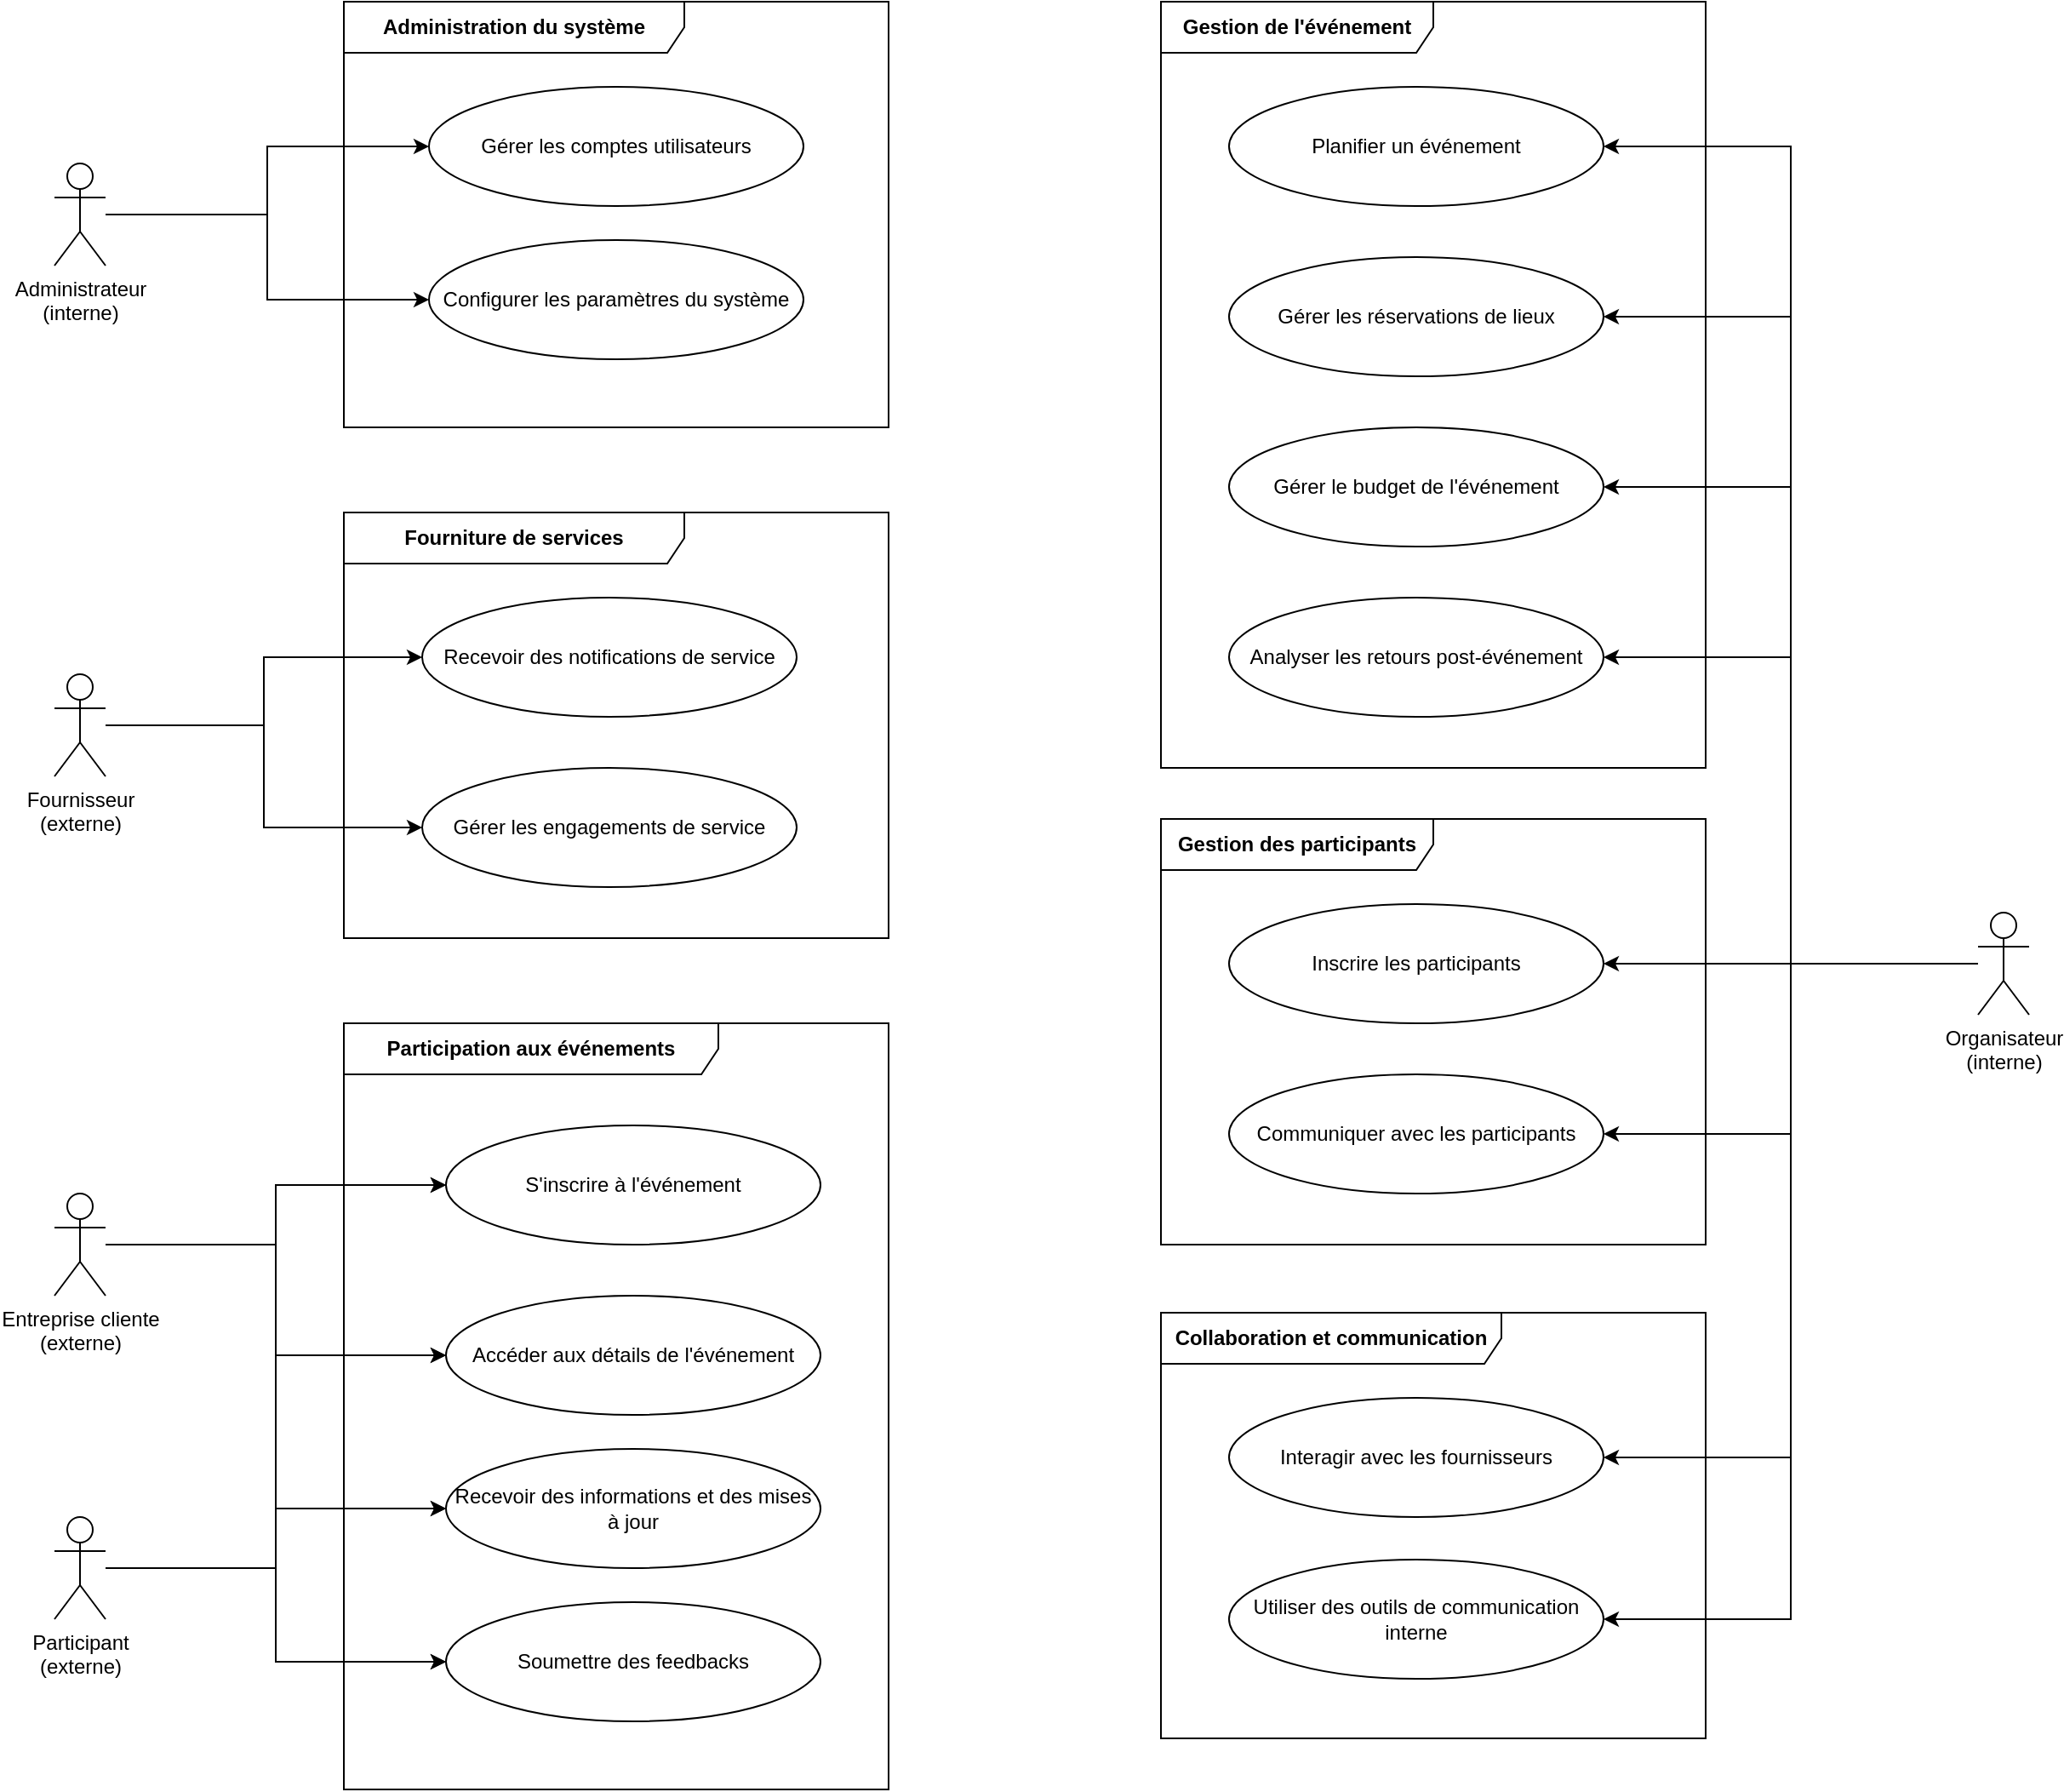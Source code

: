 <mxfile version="24.2.5" type="device">
  <diagram name="Page-1" id="M6lCg9FNZWQKJzQgkxno">
    <mxGraphModel dx="1306" dy="2003" grid="1" gridSize="10" guides="1" tooltips="1" connect="1" arrows="1" fold="1" page="1" pageScale="1" pageWidth="827" pageHeight="1169" math="0" shadow="0">
      <root>
        <mxCell id="0" />
        <mxCell id="1" parent="0" />
        <mxCell id="I3yNbvI_W-anKSS0VZ_J-39" style="edgeStyle=orthogonalEdgeStyle;rounded=0;orthogonalLoop=1;jettySize=auto;html=1;entryX=0;entryY=0.5;entryDx=0;entryDy=0;" parent="1" source="I3yNbvI_W-anKSS0VZ_J-1" target="I3yNbvI_W-anKSS0VZ_J-13" edge="1">
          <mxGeometry relative="1" as="geometry" />
        </mxCell>
        <mxCell id="I3yNbvI_W-anKSS0VZ_J-40" style="edgeStyle=orthogonalEdgeStyle;rounded=0;orthogonalLoop=1;jettySize=auto;html=1;entryX=0;entryY=0.5;entryDx=0;entryDy=0;" parent="1" source="I3yNbvI_W-anKSS0VZ_J-1" target="I3yNbvI_W-anKSS0VZ_J-14" edge="1">
          <mxGeometry relative="1" as="geometry" />
        </mxCell>
        <mxCell id="I3yNbvI_W-anKSS0VZ_J-1" value="Administrateur&lt;br&gt;(interne)" style="shape=umlActor;verticalLabelPosition=bottom;verticalAlign=top;html=1;outlineConnect=0;" parent="1" vertex="1">
          <mxGeometry x="110" y="-105" width="30" height="60" as="geometry" />
        </mxCell>
        <mxCell id="I3yNbvI_W-anKSS0VZ_J-41" style="edgeStyle=orthogonalEdgeStyle;rounded=0;orthogonalLoop=1;jettySize=auto;html=1;entryX=1;entryY=0.5;entryDx=0;entryDy=0;" parent="1" source="I3yNbvI_W-anKSS0VZ_J-2" target="I3yNbvI_W-anKSS0VZ_J-15" edge="1">
          <mxGeometry relative="1" as="geometry" />
        </mxCell>
        <mxCell id="I3yNbvI_W-anKSS0VZ_J-42" style="edgeStyle=orthogonalEdgeStyle;rounded=0;orthogonalLoop=1;jettySize=auto;html=1;entryX=1;entryY=0.5;entryDx=0;entryDy=0;" parent="1" source="I3yNbvI_W-anKSS0VZ_J-2" target="I3yNbvI_W-anKSS0VZ_J-16" edge="1">
          <mxGeometry relative="1" as="geometry" />
        </mxCell>
        <mxCell id="I3yNbvI_W-anKSS0VZ_J-43" style="edgeStyle=orthogonalEdgeStyle;rounded=0;orthogonalLoop=1;jettySize=auto;html=1;entryX=1;entryY=0.5;entryDx=0;entryDy=0;" parent="1" source="I3yNbvI_W-anKSS0VZ_J-2" target="I3yNbvI_W-anKSS0VZ_J-19" edge="1">
          <mxGeometry relative="1" as="geometry" />
        </mxCell>
        <mxCell id="I3yNbvI_W-anKSS0VZ_J-44" style="edgeStyle=orthogonalEdgeStyle;rounded=0;orthogonalLoop=1;jettySize=auto;html=1;entryX=1;entryY=0.5;entryDx=0;entryDy=0;" parent="1" source="I3yNbvI_W-anKSS0VZ_J-2" target="I3yNbvI_W-anKSS0VZ_J-20" edge="1">
          <mxGeometry relative="1" as="geometry" />
        </mxCell>
        <mxCell id="I3yNbvI_W-anKSS0VZ_J-45" style="edgeStyle=orthogonalEdgeStyle;rounded=0;orthogonalLoop=1;jettySize=auto;html=1;entryX=1;entryY=0.5;entryDx=0;entryDy=0;" parent="1" source="I3yNbvI_W-anKSS0VZ_J-2" target="I3yNbvI_W-anKSS0VZ_J-17" edge="1">
          <mxGeometry relative="1" as="geometry" />
        </mxCell>
        <mxCell id="I3yNbvI_W-anKSS0VZ_J-46" style="edgeStyle=orthogonalEdgeStyle;rounded=0;orthogonalLoop=1;jettySize=auto;html=1;entryX=1;entryY=0.5;entryDx=0;entryDy=0;" parent="1" source="I3yNbvI_W-anKSS0VZ_J-2" target="I3yNbvI_W-anKSS0VZ_J-18" edge="1">
          <mxGeometry relative="1" as="geometry" />
        </mxCell>
        <mxCell id="I3yNbvI_W-anKSS0VZ_J-49" style="edgeStyle=orthogonalEdgeStyle;rounded=0;orthogonalLoop=1;jettySize=auto;html=1;entryX=1;entryY=0.5;entryDx=0;entryDy=0;" parent="1" source="I3yNbvI_W-anKSS0VZ_J-2" target="I3yNbvI_W-anKSS0VZ_J-31" edge="1">
          <mxGeometry relative="1" as="geometry" />
        </mxCell>
        <mxCell id="I3yNbvI_W-anKSS0VZ_J-50" style="edgeStyle=orthogonalEdgeStyle;rounded=0;orthogonalLoop=1;jettySize=auto;html=1;entryX=1;entryY=0.5;entryDx=0;entryDy=0;" parent="1" source="I3yNbvI_W-anKSS0VZ_J-2" target="I3yNbvI_W-anKSS0VZ_J-32" edge="1">
          <mxGeometry relative="1" as="geometry" />
        </mxCell>
        <mxCell id="I3yNbvI_W-anKSS0VZ_J-2" value="Organisateur&lt;br&gt;(interne)" style="shape=umlActor;verticalLabelPosition=bottom;verticalAlign=top;html=1;outlineConnect=0;" parent="1" vertex="1">
          <mxGeometry x="1240" y="335" width="30" height="60" as="geometry" />
        </mxCell>
        <mxCell id="I3yNbvI_W-anKSS0VZ_J-51" style="edgeStyle=orthogonalEdgeStyle;rounded=0;orthogonalLoop=1;jettySize=auto;html=1;entryX=0;entryY=0.5;entryDx=0;entryDy=0;" parent="1" source="I3yNbvI_W-anKSS0VZ_J-3" target="I3yNbvI_W-anKSS0VZ_J-22" edge="1">
          <mxGeometry relative="1" as="geometry" />
        </mxCell>
        <mxCell id="I3yNbvI_W-anKSS0VZ_J-52" style="edgeStyle=orthogonalEdgeStyle;rounded=0;orthogonalLoop=1;jettySize=auto;html=1;entryX=0;entryY=0.5;entryDx=0;entryDy=0;" parent="1" source="I3yNbvI_W-anKSS0VZ_J-3" target="I3yNbvI_W-anKSS0VZ_J-21" edge="1">
          <mxGeometry relative="1" as="geometry" />
        </mxCell>
        <mxCell id="I3yNbvI_W-anKSS0VZ_J-53" style="edgeStyle=orthogonalEdgeStyle;rounded=0;orthogonalLoop=1;jettySize=auto;html=1;entryX=0;entryY=0.5;entryDx=0;entryDy=0;" parent="1" source="I3yNbvI_W-anKSS0VZ_J-3" target="I3yNbvI_W-anKSS0VZ_J-23" edge="1">
          <mxGeometry relative="1" as="geometry" />
        </mxCell>
        <mxCell id="I3yNbvI_W-anKSS0VZ_J-54" style="edgeStyle=orthogonalEdgeStyle;rounded=0;orthogonalLoop=1;jettySize=auto;html=1;entryX=0;entryY=0.5;entryDx=0;entryDy=0;" parent="1" source="I3yNbvI_W-anKSS0VZ_J-3" target="I3yNbvI_W-anKSS0VZ_J-26" edge="1">
          <mxGeometry relative="1" as="geometry" />
        </mxCell>
        <mxCell id="I3yNbvI_W-anKSS0VZ_J-3" value="Entreprise cliente&lt;br&gt;(externe)" style="shape=umlActor;verticalLabelPosition=bottom;verticalAlign=top;html=1;outlineConnect=0;" parent="1" vertex="1">
          <mxGeometry x="110" y="500" width="30" height="60" as="geometry" />
        </mxCell>
        <mxCell id="I3yNbvI_W-anKSS0VZ_J-47" style="edgeStyle=orthogonalEdgeStyle;rounded=0;orthogonalLoop=1;jettySize=auto;html=1;entryX=0;entryY=0.5;entryDx=0;entryDy=0;" parent="1" source="I3yNbvI_W-anKSS0VZ_J-4" target="I3yNbvI_W-anKSS0VZ_J-24" edge="1">
          <mxGeometry relative="1" as="geometry" />
        </mxCell>
        <mxCell id="I3yNbvI_W-anKSS0VZ_J-48" style="edgeStyle=orthogonalEdgeStyle;rounded=0;orthogonalLoop=1;jettySize=auto;html=1;entryX=0;entryY=0.5;entryDx=0;entryDy=0;" parent="1" source="I3yNbvI_W-anKSS0VZ_J-4" target="I3yNbvI_W-anKSS0VZ_J-25" edge="1">
          <mxGeometry relative="1" as="geometry" />
        </mxCell>
        <mxCell id="I3yNbvI_W-anKSS0VZ_J-4" value="Fournisseur&lt;br&gt;(externe)" style="shape=umlActor;verticalLabelPosition=bottom;verticalAlign=top;html=1;outlineConnect=0;" parent="1" vertex="1">
          <mxGeometry x="110" y="195" width="30" height="60" as="geometry" />
        </mxCell>
        <mxCell id="I3yNbvI_W-anKSS0VZ_J-55" style="edgeStyle=orthogonalEdgeStyle;rounded=0;orthogonalLoop=1;jettySize=auto;html=1;entryX=0;entryY=0.5;entryDx=0;entryDy=0;" parent="1" source="I3yNbvI_W-anKSS0VZ_J-7" target="I3yNbvI_W-anKSS0VZ_J-22" edge="1">
          <mxGeometry relative="1" as="geometry" />
        </mxCell>
        <mxCell id="I3yNbvI_W-anKSS0VZ_J-56" style="edgeStyle=orthogonalEdgeStyle;rounded=0;orthogonalLoop=1;jettySize=auto;html=1;entryX=0;entryY=0.5;entryDx=0;entryDy=0;" parent="1" source="I3yNbvI_W-anKSS0VZ_J-7" target="I3yNbvI_W-anKSS0VZ_J-21" edge="1">
          <mxGeometry relative="1" as="geometry" />
        </mxCell>
        <mxCell id="I3yNbvI_W-anKSS0VZ_J-57" style="edgeStyle=orthogonalEdgeStyle;rounded=0;orthogonalLoop=1;jettySize=auto;html=1;entryX=0;entryY=0.5;entryDx=0;entryDy=0;" parent="1" source="I3yNbvI_W-anKSS0VZ_J-7" target="I3yNbvI_W-anKSS0VZ_J-26" edge="1">
          <mxGeometry relative="1" as="geometry" />
        </mxCell>
        <mxCell id="I3yNbvI_W-anKSS0VZ_J-58" style="edgeStyle=orthogonalEdgeStyle;rounded=0;orthogonalLoop=1;jettySize=auto;html=1;entryX=0;entryY=0.5;entryDx=0;entryDy=0;" parent="1" source="I3yNbvI_W-anKSS0VZ_J-7" target="I3yNbvI_W-anKSS0VZ_J-23" edge="1">
          <mxGeometry relative="1" as="geometry" />
        </mxCell>
        <mxCell id="I3yNbvI_W-anKSS0VZ_J-7" value="Participant&lt;div&gt;(externe)&lt;/div&gt;" style="shape=umlActor;verticalLabelPosition=bottom;verticalAlign=top;html=1;outlineConnect=0;" parent="1" vertex="1">
          <mxGeometry x="110" y="690" width="30" height="60" as="geometry" />
        </mxCell>
        <mxCell id="I3yNbvI_W-anKSS0VZ_J-13" value="Gérer les comptes utilisateurs" style="ellipse;html=1;whiteSpace=wrap;" parent="1" vertex="1">
          <mxGeometry x="330" y="-150" width="220" height="70" as="geometry" />
        </mxCell>
        <mxCell id="I3yNbvI_W-anKSS0VZ_J-14" value="Configurer les paramètres du système" style="ellipse;html=1;whiteSpace=wrap;" parent="1" vertex="1">
          <mxGeometry x="330" y="-60" width="220" height="70" as="geometry" />
        </mxCell>
        <mxCell id="I3yNbvI_W-anKSS0VZ_J-24" value="Recevoir des notifications de service" style="ellipse;html=1;whiteSpace=wrap;" parent="1" vertex="1">
          <mxGeometry x="326" y="150" width="220" height="70" as="geometry" />
        </mxCell>
        <mxCell id="I3yNbvI_W-anKSS0VZ_J-25" value="Gérer les engagements de service" style="ellipse;html=1;whiteSpace=wrap;" parent="1" vertex="1">
          <mxGeometry x="326" y="250" width="220" height="70" as="geometry" />
        </mxCell>
        <mxCell id="I3yNbvI_W-anKSS0VZ_J-29" value="&lt;b&gt;Gestion de l&#39;événement&lt;/b&gt;" style="shape=umlFrame;whiteSpace=wrap;html=1;pointerEvents=0;recursiveResize=0;container=1;collapsible=0;width=160;" parent="1" vertex="1">
          <mxGeometry x="760" y="-200" width="320" height="450" as="geometry" />
        </mxCell>
        <mxCell id="I3yNbvI_W-anKSS0VZ_J-15" value="Planifier un événement" style="ellipse;html=1;whiteSpace=wrap;" parent="I3yNbvI_W-anKSS0VZ_J-29" vertex="1">
          <mxGeometry x="40" y="50" width="220" height="70" as="geometry" />
        </mxCell>
        <mxCell id="I3yNbvI_W-anKSS0VZ_J-16" value="Gérer les réservations de lieux" style="ellipse;html=1;whiteSpace=wrap;" parent="I3yNbvI_W-anKSS0VZ_J-29" vertex="1">
          <mxGeometry x="40" y="150" width="220" height="70" as="geometry" />
        </mxCell>
        <mxCell id="I3yNbvI_W-anKSS0VZ_J-20" value="Analyser les retours post-événement" style="ellipse;html=1;whiteSpace=wrap;" parent="I3yNbvI_W-anKSS0VZ_J-29" vertex="1">
          <mxGeometry x="40" y="350" width="220" height="70" as="geometry" />
        </mxCell>
        <mxCell id="I3yNbvI_W-anKSS0VZ_J-19" value="Gérer le budget de l&#39;événement" style="ellipse;html=1;whiteSpace=wrap;" parent="I3yNbvI_W-anKSS0VZ_J-29" vertex="1">
          <mxGeometry x="40" y="250" width="220" height="70" as="geometry" />
        </mxCell>
        <mxCell id="I3yNbvI_W-anKSS0VZ_J-30" value="&lt;b&gt;Gestion des participants&lt;/b&gt;" style="shape=umlFrame;whiteSpace=wrap;html=1;pointerEvents=0;recursiveResize=0;container=1;collapsible=0;width=160;" parent="1" vertex="1">
          <mxGeometry x="760" y="280" width="320" height="250" as="geometry" />
        </mxCell>
        <mxCell id="I3yNbvI_W-anKSS0VZ_J-17" value="Inscrire les participants" style="ellipse;html=1;whiteSpace=wrap;" parent="I3yNbvI_W-anKSS0VZ_J-30" vertex="1">
          <mxGeometry x="40" y="50" width="220" height="70" as="geometry" />
        </mxCell>
        <mxCell id="I3yNbvI_W-anKSS0VZ_J-18" value="Communiquer avec les participants" style="ellipse;html=1;whiteSpace=wrap;" parent="I3yNbvI_W-anKSS0VZ_J-30" vertex="1">
          <mxGeometry x="40" y="150" width="220" height="70" as="geometry" />
        </mxCell>
        <mxCell id="I3yNbvI_W-anKSS0VZ_J-33" value="&lt;b&gt;Collaboration et communication&lt;/b&gt;" style="shape=umlFrame;whiteSpace=wrap;html=1;pointerEvents=0;recursiveResize=0;container=1;collapsible=0;width=200;height=30;" parent="1" vertex="1">
          <mxGeometry x="760" y="570" width="320" height="250" as="geometry" />
        </mxCell>
        <mxCell id="I3yNbvI_W-anKSS0VZ_J-31" value="Interagir avec les fournisseurs" style="ellipse;html=1;whiteSpace=wrap;" parent="I3yNbvI_W-anKSS0VZ_J-33" vertex="1">
          <mxGeometry x="40" y="50" width="220" height="70" as="geometry" />
        </mxCell>
        <mxCell id="I3yNbvI_W-anKSS0VZ_J-32" value="Utiliser des outils de communication interne" style="ellipse;html=1;whiteSpace=wrap;" parent="I3yNbvI_W-anKSS0VZ_J-33" vertex="1">
          <mxGeometry x="40" y="145" width="220" height="70" as="geometry" />
        </mxCell>
        <mxCell id="I3yNbvI_W-anKSS0VZ_J-34" value="&lt;b&gt;Administration du système&lt;/b&gt;" style="shape=umlFrame;whiteSpace=wrap;html=1;pointerEvents=0;recursiveResize=0;container=1;collapsible=0;width=200;height=30;" parent="1" vertex="1">
          <mxGeometry x="280" y="-200" width="320" height="250" as="geometry" />
        </mxCell>
        <mxCell id="I3yNbvI_W-anKSS0VZ_J-35" value="&lt;b&gt;Participation aux événements&lt;/b&gt;" style="shape=umlFrame;whiteSpace=wrap;html=1;pointerEvents=0;recursiveResize=0;container=1;collapsible=0;width=220;height=30;" parent="1" vertex="1">
          <mxGeometry x="280" y="400" width="320" height="450" as="geometry" />
        </mxCell>
        <mxCell id="I3yNbvI_W-anKSS0VZ_J-21" value="Accéder aux détails de l&#39;événement" style="ellipse;html=1;whiteSpace=wrap;" parent="I3yNbvI_W-anKSS0VZ_J-35" vertex="1">
          <mxGeometry x="60" y="160" width="220" height="70" as="geometry" />
        </mxCell>
        <mxCell id="I3yNbvI_W-anKSS0VZ_J-22" value="S&#39;inscrire à l&#39;événement" style="ellipse;html=1;whiteSpace=wrap;" parent="I3yNbvI_W-anKSS0VZ_J-35" vertex="1">
          <mxGeometry x="60" y="60" width="220" height="70" as="geometry" />
        </mxCell>
        <mxCell id="I3yNbvI_W-anKSS0VZ_J-23" value="Soumettre des feedbacks" style="ellipse;html=1;whiteSpace=wrap;" parent="I3yNbvI_W-anKSS0VZ_J-35" vertex="1">
          <mxGeometry x="60" y="340" width="220" height="70" as="geometry" />
        </mxCell>
        <mxCell id="I3yNbvI_W-anKSS0VZ_J-26" value="Recevoir des informations et des mises à jour" style="ellipse;html=1;whiteSpace=wrap;" parent="I3yNbvI_W-anKSS0VZ_J-35" vertex="1">
          <mxGeometry x="60" y="250" width="220" height="70" as="geometry" />
        </mxCell>
        <mxCell id="I3yNbvI_W-anKSS0VZ_J-38" value="&lt;b&gt;Fourniture de services&lt;/b&gt;" style="shape=umlFrame;whiteSpace=wrap;html=1;pointerEvents=0;recursiveResize=0;container=1;collapsible=0;width=200;height=30;" parent="1" vertex="1">
          <mxGeometry x="280" y="100" width="320" height="250" as="geometry" />
        </mxCell>
      </root>
    </mxGraphModel>
  </diagram>
</mxfile>
